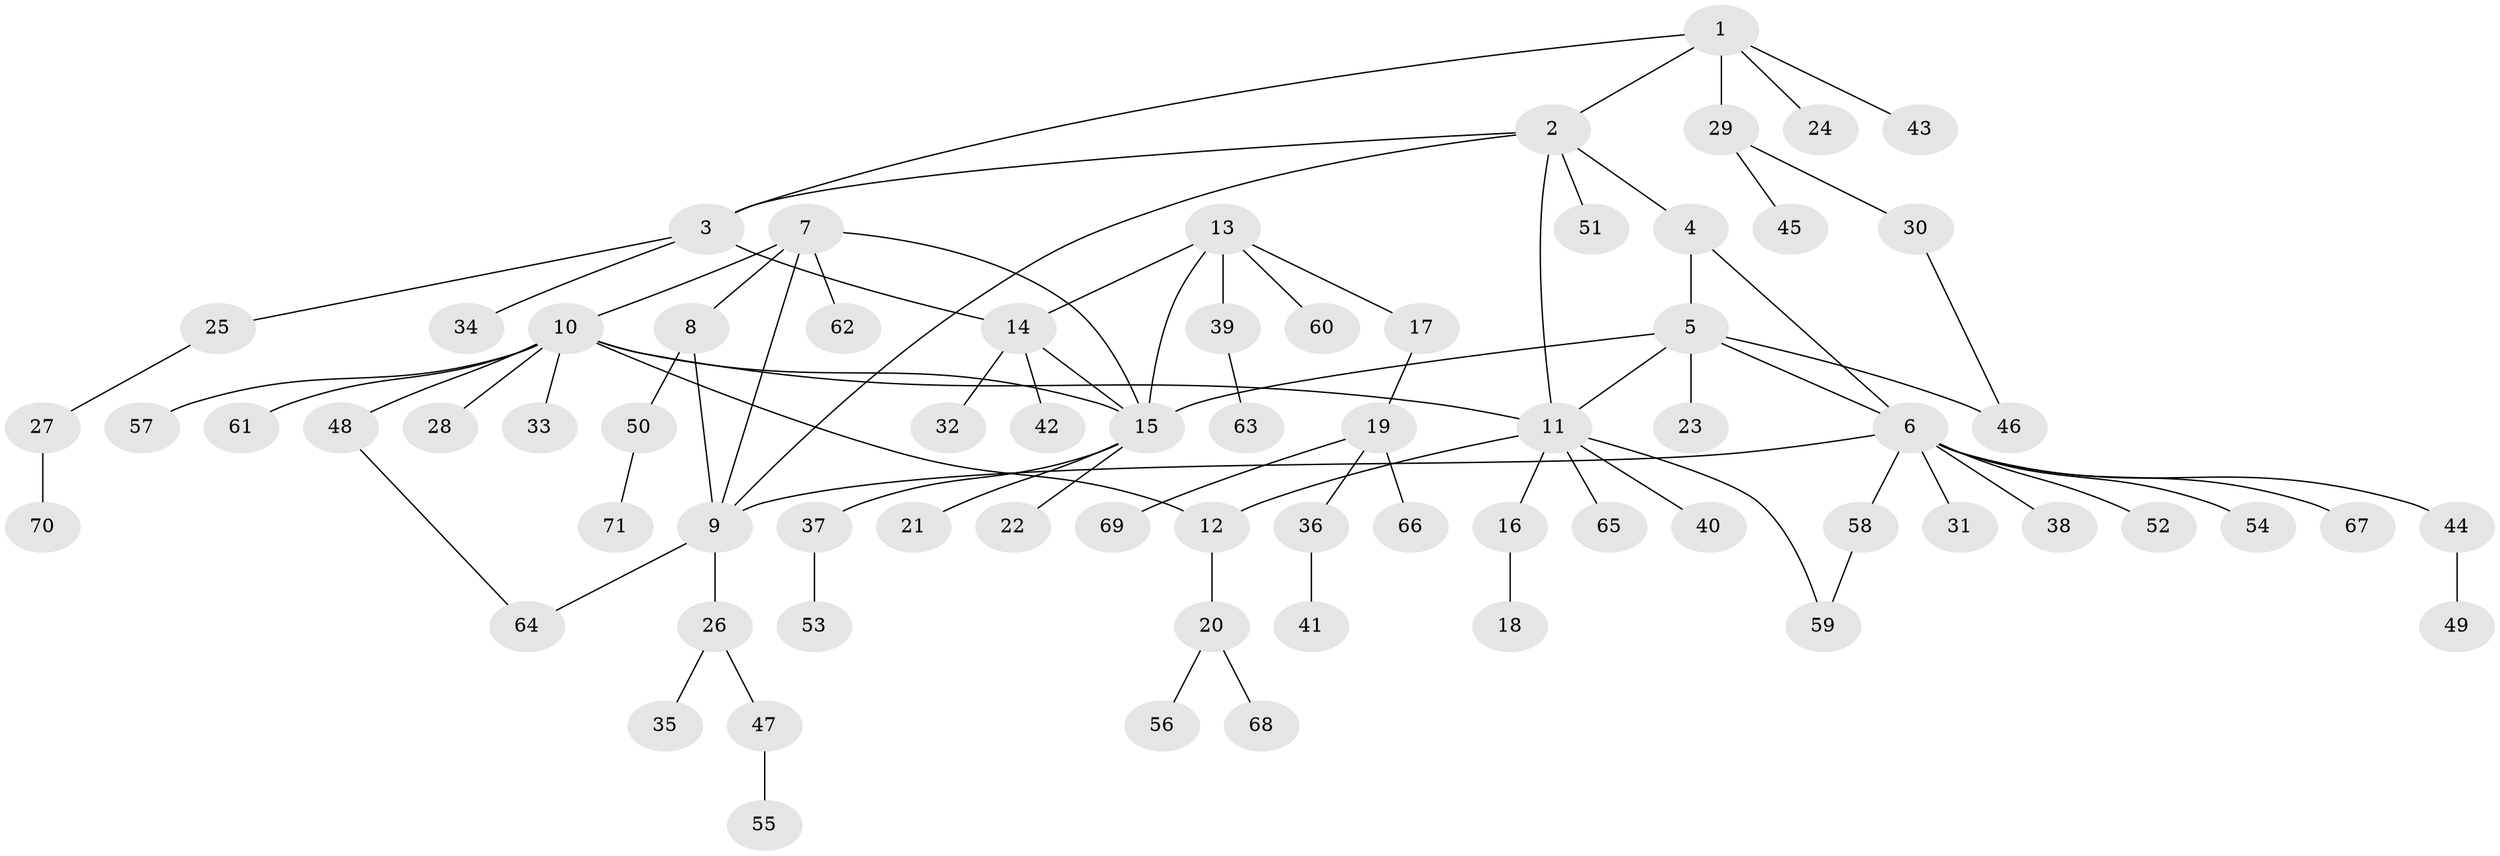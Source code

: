 // coarse degree distribution, {4: 0.058823529411764705, 7: 0.058823529411764705, 5: 0.0392156862745098, 10: 0.0196078431372549, 2: 0.19607843137254902, 14: 0.0196078431372549, 3: 0.058823529411764705, 1: 0.5490196078431373}
// Generated by graph-tools (version 1.1) at 2025/24/03/03/25 07:24:14]
// undirected, 71 vertices, 84 edges
graph export_dot {
graph [start="1"]
  node [color=gray90,style=filled];
  1;
  2;
  3;
  4;
  5;
  6;
  7;
  8;
  9;
  10;
  11;
  12;
  13;
  14;
  15;
  16;
  17;
  18;
  19;
  20;
  21;
  22;
  23;
  24;
  25;
  26;
  27;
  28;
  29;
  30;
  31;
  32;
  33;
  34;
  35;
  36;
  37;
  38;
  39;
  40;
  41;
  42;
  43;
  44;
  45;
  46;
  47;
  48;
  49;
  50;
  51;
  52;
  53;
  54;
  55;
  56;
  57;
  58;
  59;
  60;
  61;
  62;
  63;
  64;
  65;
  66;
  67;
  68;
  69;
  70;
  71;
  1 -- 2;
  1 -- 3;
  1 -- 24;
  1 -- 29;
  1 -- 43;
  2 -- 3;
  2 -- 4;
  2 -- 9;
  2 -- 11;
  2 -- 51;
  3 -- 14;
  3 -- 25;
  3 -- 34;
  4 -- 5;
  4 -- 6;
  5 -- 6;
  5 -- 11;
  5 -- 15;
  5 -- 23;
  5 -- 46;
  6 -- 9;
  6 -- 31;
  6 -- 38;
  6 -- 44;
  6 -- 52;
  6 -- 54;
  6 -- 58;
  6 -- 67;
  7 -- 8;
  7 -- 9;
  7 -- 10;
  7 -- 15;
  7 -- 62;
  8 -- 9;
  8 -- 50;
  9 -- 26;
  9 -- 64;
  10 -- 11;
  10 -- 12;
  10 -- 15;
  10 -- 28;
  10 -- 33;
  10 -- 48;
  10 -- 57;
  10 -- 61;
  11 -- 12;
  11 -- 16;
  11 -- 40;
  11 -- 59;
  11 -- 65;
  12 -- 20;
  13 -- 14;
  13 -- 15;
  13 -- 17;
  13 -- 39;
  13 -- 60;
  14 -- 15;
  14 -- 32;
  14 -- 42;
  15 -- 21;
  15 -- 22;
  15 -- 37;
  16 -- 18;
  17 -- 19;
  19 -- 36;
  19 -- 66;
  19 -- 69;
  20 -- 56;
  20 -- 68;
  25 -- 27;
  26 -- 35;
  26 -- 47;
  27 -- 70;
  29 -- 30;
  29 -- 45;
  30 -- 46;
  36 -- 41;
  37 -- 53;
  39 -- 63;
  44 -- 49;
  47 -- 55;
  48 -- 64;
  50 -- 71;
  58 -- 59;
}
